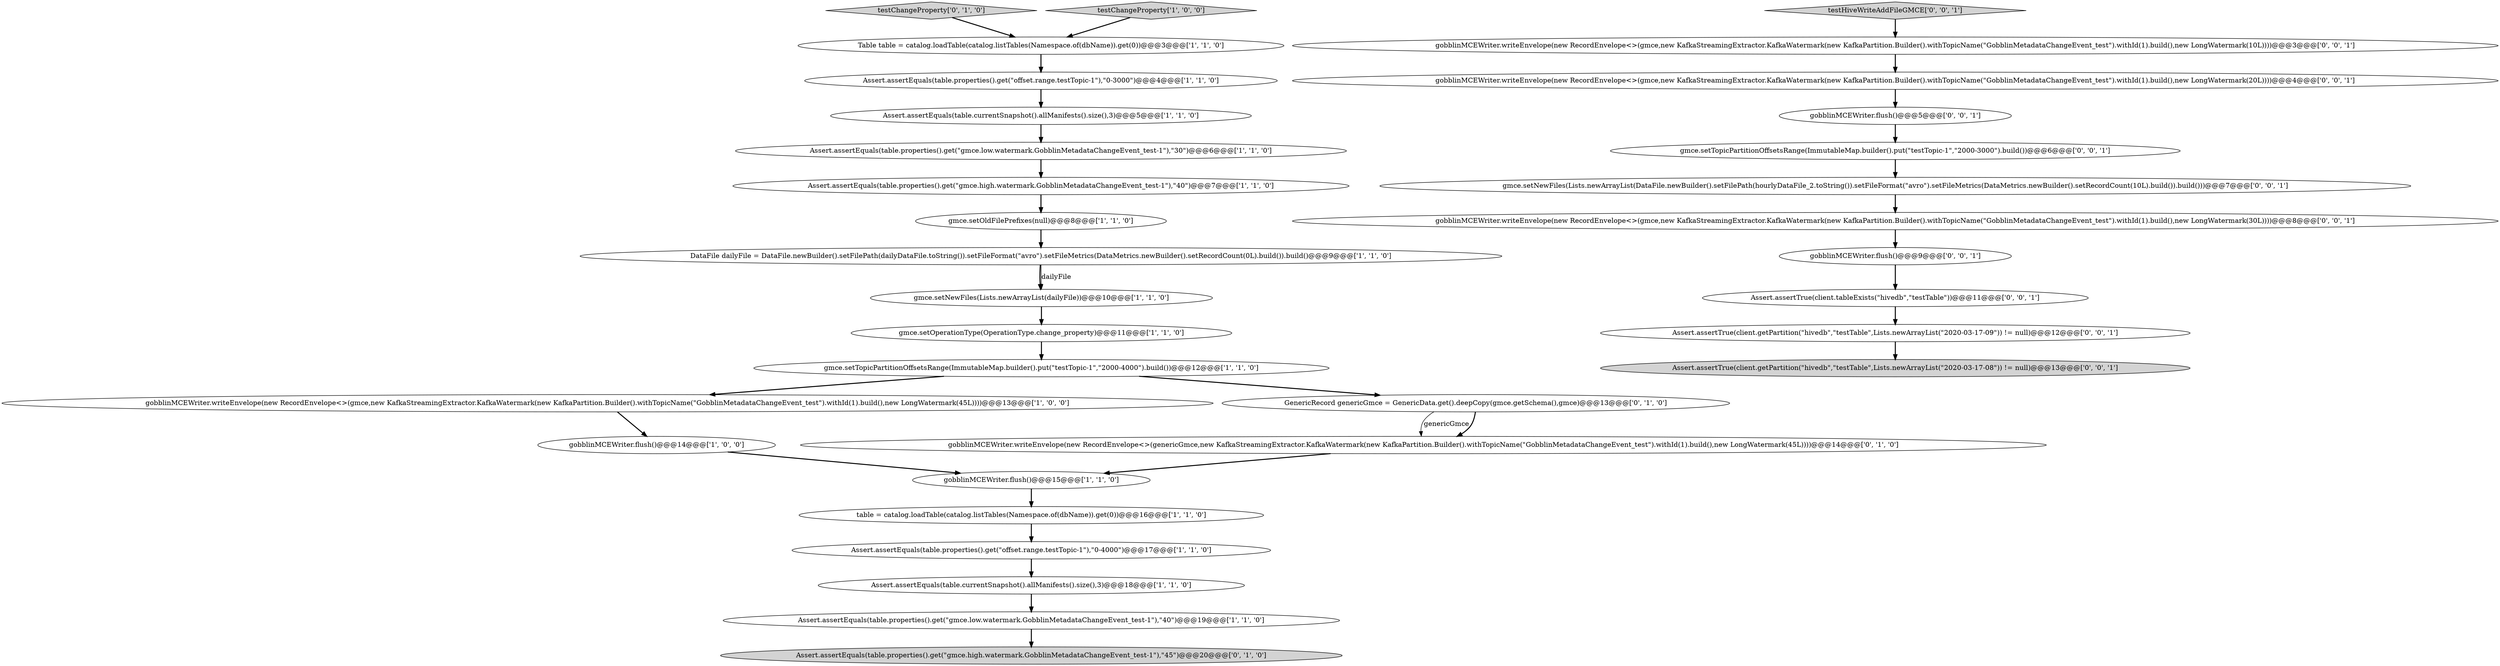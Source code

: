 digraph {
20 [style = filled, label = "testChangeProperty['0', '1', '0']", fillcolor = lightgray, shape = diamond image = "AAA0AAABBB2BBB"];
28 [style = filled, label = "Assert.assertTrue(client.getPartition(\"hivedb\",\"testTable\",Lists.newArrayList(\"2020-03-17-09\")) != null)@@@12@@@['0', '0', '1']", fillcolor = white, shape = ellipse image = "AAA0AAABBB3BBB"];
26 [style = filled, label = "gobblinMCEWriter.flush()@@@5@@@['0', '0', '1']", fillcolor = white, shape = ellipse image = "AAA0AAABBB3BBB"];
23 [style = filled, label = "gmce.setTopicPartitionOffsetsRange(ImmutableMap.builder().put(\"testTopic-1\",\"2000-3000\").build())@@@6@@@['0', '0', '1']", fillcolor = white, shape = ellipse image = "AAA0AAABBB3BBB"];
19 [style = filled, label = "gobblinMCEWriter.writeEnvelope(new RecordEnvelope<>(genericGmce,new KafkaStreamingExtractor.KafkaWatermark(new KafkaPartition.Builder().withTopicName(\"GobblinMetadataChangeEvent_test\").withId(1).build(),new LongWatermark(45L))))@@@14@@@['0', '1', '0']", fillcolor = white, shape = ellipse image = "AAA1AAABBB2BBB"];
0 [style = filled, label = "Assert.assertEquals(table.currentSnapshot().allManifests().size(),3)@@@5@@@['1', '1', '0']", fillcolor = white, shape = ellipse image = "AAA0AAABBB1BBB"];
7 [style = filled, label = "table = catalog.loadTable(catalog.listTables(Namespace.of(dbName)).get(0))@@@16@@@['1', '1', '0']", fillcolor = white, shape = ellipse image = "AAA0AAABBB1BBB"];
10 [style = filled, label = "gmce.setOldFilePrefixes(null)@@@8@@@['1', '1', '0']", fillcolor = white, shape = ellipse image = "AAA0AAABBB1BBB"];
11 [style = filled, label = "gobblinMCEWriter.flush()@@@14@@@['1', '0', '0']", fillcolor = white, shape = ellipse image = "AAA0AAABBB1BBB"];
4 [style = filled, label = "gmce.setOperationType(OperationType.change_property)@@@11@@@['1', '1', '0']", fillcolor = white, shape = ellipse image = "AAA0AAABBB1BBB"];
2 [style = filled, label = "Assert.assertEquals(table.currentSnapshot().allManifests().size(),3)@@@18@@@['1', '1', '0']", fillcolor = white, shape = ellipse image = "AAA0AAABBB1BBB"];
15 [style = filled, label = "testChangeProperty['1', '0', '0']", fillcolor = lightgray, shape = diamond image = "AAA0AAABBB1BBB"];
14 [style = filled, label = "Assert.assertEquals(table.properties().get(\"gmce.high.watermark.GobblinMetadataChangeEvent_test-1\"),\"40\")@@@7@@@['1', '1', '0']", fillcolor = white, shape = ellipse image = "AAA0AAABBB1BBB"];
27 [style = filled, label = "gobblinMCEWriter.flush()@@@9@@@['0', '0', '1']", fillcolor = white, shape = ellipse image = "AAA0AAABBB3BBB"];
5 [style = filled, label = "Assert.assertEquals(table.properties().get(\"gmce.low.watermark.GobblinMetadataChangeEvent_test-1\"),\"30\")@@@6@@@['1', '1', '0']", fillcolor = white, shape = ellipse image = "AAA0AAABBB1BBB"];
24 [style = filled, label = "gmce.setNewFiles(Lists.newArrayList(DataFile.newBuilder().setFilePath(hourlyDataFile_2.toString()).setFileFormat(\"avro\").setFileMetrics(DataMetrics.newBuilder().setRecordCount(10L).build()).build()))@@@7@@@['0', '0', '1']", fillcolor = white, shape = ellipse image = "AAA0AAABBB3BBB"];
30 [style = filled, label = "Assert.assertTrue(client.getPartition(\"hivedb\",\"testTable\",Lists.newArrayList(\"2020-03-17-08\")) != null)@@@13@@@['0', '0', '1']", fillcolor = lightgray, shape = ellipse image = "AAA0AAABBB3BBB"];
8 [style = filled, label = "Table table = catalog.loadTable(catalog.listTables(Namespace.of(dbName)).get(0))@@@3@@@['1', '1', '0']", fillcolor = white, shape = ellipse image = "AAA0AAABBB1BBB"];
16 [style = filled, label = "gmce.setNewFiles(Lists.newArrayList(dailyFile))@@@10@@@['1', '1', '0']", fillcolor = white, shape = ellipse image = "AAA0AAABBB1BBB"];
9 [style = filled, label = "gobblinMCEWriter.flush()@@@15@@@['1', '1', '0']", fillcolor = white, shape = ellipse image = "AAA0AAABBB1BBB"];
6 [style = filled, label = "gobblinMCEWriter.writeEnvelope(new RecordEnvelope<>(gmce,new KafkaStreamingExtractor.KafkaWatermark(new KafkaPartition.Builder().withTopicName(\"GobblinMetadataChangeEvent_test\").withId(1).build(),new LongWatermark(45L))))@@@13@@@['1', '0', '0']", fillcolor = white, shape = ellipse image = "AAA0AAABBB1BBB"];
29 [style = filled, label = "gobblinMCEWriter.writeEnvelope(new RecordEnvelope<>(gmce,new KafkaStreamingExtractor.KafkaWatermark(new KafkaPartition.Builder().withTopicName(\"GobblinMetadataChangeEvent_test\").withId(1).build(),new LongWatermark(30L))))@@@8@@@['0', '0', '1']", fillcolor = white, shape = ellipse image = "AAA0AAABBB3BBB"];
32 [style = filled, label = "testHiveWriteAddFileGMCE['0', '0', '1']", fillcolor = lightgray, shape = diamond image = "AAA0AAABBB3BBB"];
13 [style = filled, label = "Assert.assertEquals(table.properties().get(\"offset.range.testTopic-1\"),\"0-4000\")@@@17@@@['1', '1', '0']", fillcolor = white, shape = ellipse image = "AAA0AAABBB1BBB"];
18 [style = filled, label = "GenericRecord genericGmce = GenericData.get().deepCopy(gmce.getSchema(),gmce)@@@13@@@['0', '1', '0']", fillcolor = white, shape = ellipse image = "AAA0AAABBB2BBB"];
22 [style = filled, label = "gobblinMCEWriter.writeEnvelope(new RecordEnvelope<>(gmce,new KafkaStreamingExtractor.KafkaWatermark(new KafkaPartition.Builder().withTopicName(\"GobblinMetadataChangeEvent_test\").withId(1).build(),new LongWatermark(10L))))@@@3@@@['0', '0', '1']", fillcolor = white, shape = ellipse image = "AAA0AAABBB3BBB"];
25 [style = filled, label = "Assert.assertTrue(client.tableExists(\"hivedb\",\"testTable\"))@@@11@@@['0', '0', '1']", fillcolor = white, shape = ellipse image = "AAA0AAABBB3BBB"];
31 [style = filled, label = "gobblinMCEWriter.writeEnvelope(new RecordEnvelope<>(gmce,new KafkaStreamingExtractor.KafkaWatermark(new KafkaPartition.Builder().withTopicName(\"GobblinMetadataChangeEvent_test\").withId(1).build(),new LongWatermark(20L))))@@@4@@@['0', '0', '1']", fillcolor = white, shape = ellipse image = "AAA0AAABBB3BBB"];
3 [style = filled, label = "gmce.setTopicPartitionOffsetsRange(ImmutableMap.builder().put(\"testTopic-1\",\"2000-4000\").build())@@@12@@@['1', '1', '0']", fillcolor = white, shape = ellipse image = "AAA0AAABBB1BBB"];
12 [style = filled, label = "DataFile dailyFile = DataFile.newBuilder().setFilePath(dailyDataFile.toString()).setFileFormat(\"avro\").setFileMetrics(DataMetrics.newBuilder().setRecordCount(0L).build()).build()@@@9@@@['1', '1', '0']", fillcolor = white, shape = ellipse image = "AAA0AAABBB1BBB"];
17 [style = filled, label = "Assert.assertEquals(table.properties().get(\"gmce.low.watermark.GobblinMetadataChangeEvent_test-1\"),\"40\")@@@19@@@['1', '1', '0']", fillcolor = white, shape = ellipse image = "AAA0AAABBB1BBB"];
1 [style = filled, label = "Assert.assertEquals(table.properties().get(\"offset.range.testTopic-1\"),\"0-3000\")@@@4@@@['1', '1', '0']", fillcolor = white, shape = ellipse image = "AAA0AAABBB1BBB"];
21 [style = filled, label = "Assert.assertEquals(table.properties().get(\"gmce.high.watermark.GobblinMetadataChangeEvent_test-1\"),\"45\")@@@20@@@['0', '1', '0']", fillcolor = lightgray, shape = ellipse image = "AAA0AAABBB2BBB"];
28->30 [style = bold, label=""];
5->14 [style = bold, label=""];
29->27 [style = bold, label=""];
19->9 [style = bold, label=""];
27->25 [style = bold, label=""];
16->4 [style = bold, label=""];
18->19 [style = solid, label="genericGmce"];
17->21 [style = bold, label=""];
23->24 [style = bold, label=""];
6->11 [style = bold, label=""];
11->9 [style = bold, label=""];
20->8 [style = bold, label=""];
22->31 [style = bold, label=""];
3->18 [style = bold, label=""];
31->26 [style = bold, label=""];
2->17 [style = bold, label=""];
12->16 [style = bold, label=""];
3->6 [style = bold, label=""];
7->13 [style = bold, label=""];
10->12 [style = bold, label=""];
8->1 [style = bold, label=""];
25->28 [style = bold, label=""];
18->19 [style = bold, label=""];
32->22 [style = bold, label=""];
26->23 [style = bold, label=""];
0->5 [style = bold, label=""];
24->29 [style = bold, label=""];
14->10 [style = bold, label=""];
13->2 [style = bold, label=""];
15->8 [style = bold, label=""];
4->3 [style = bold, label=""];
12->16 [style = solid, label="dailyFile"];
1->0 [style = bold, label=""];
9->7 [style = bold, label=""];
}
